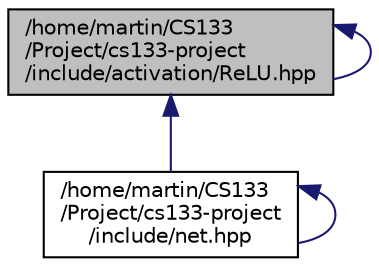 digraph "/home/martin/CS133/Project/cs133-project/include/activation/ReLU.hpp"
{
  edge [fontname="Helvetica",fontsize="10",labelfontname="Helvetica",labelfontsize="10"];
  node [fontname="Helvetica",fontsize="10",shape=record];
  Node3 [label="/home/martin/CS133\l/Project/cs133-project\l/include/activation/ReLU.hpp",height=0.2,width=0.4,color="black", fillcolor="grey75", style="filled", fontcolor="black"];
  Node3 -> Node3 [dir="back",color="midnightblue",fontsize="10",style="solid",fontname="Helvetica"];
  Node3 -> Node4 [dir="back",color="midnightblue",fontsize="10",style="solid",fontname="Helvetica"];
  Node4 [label="/home/martin/CS133\l/Project/cs133-project\l/include/net.hpp",height=0.2,width=0.4,color="black", fillcolor="white", style="filled",URL="$_net_8hpp.html"];
  Node4 -> Node4 [dir="back",color="midnightblue",fontsize="10",style="solid",fontname="Helvetica"];
}

